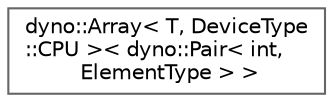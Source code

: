 digraph "Graphical Class Hierarchy"
{
 // LATEX_PDF_SIZE
  bgcolor="transparent";
  edge [fontname=Helvetica,fontsize=10,labelfontname=Helvetica,labelfontsize=10];
  node [fontname=Helvetica,fontsize=10,shape=box,height=0.2,width=0.4];
  rankdir="LR";
  Node0 [id="Node000000",label="dyno::Array\< T, DeviceType\l::CPU \>\< dyno::Pair\< int,\l ElementType \> \>",height=0.2,width=0.4,color="grey40", fillcolor="white", style="filled",URL="$classdyno_1_1_array_3_01_t_00_01_device_type_1_1_c_p_u_01_4.html",tooltip=" "];
}
